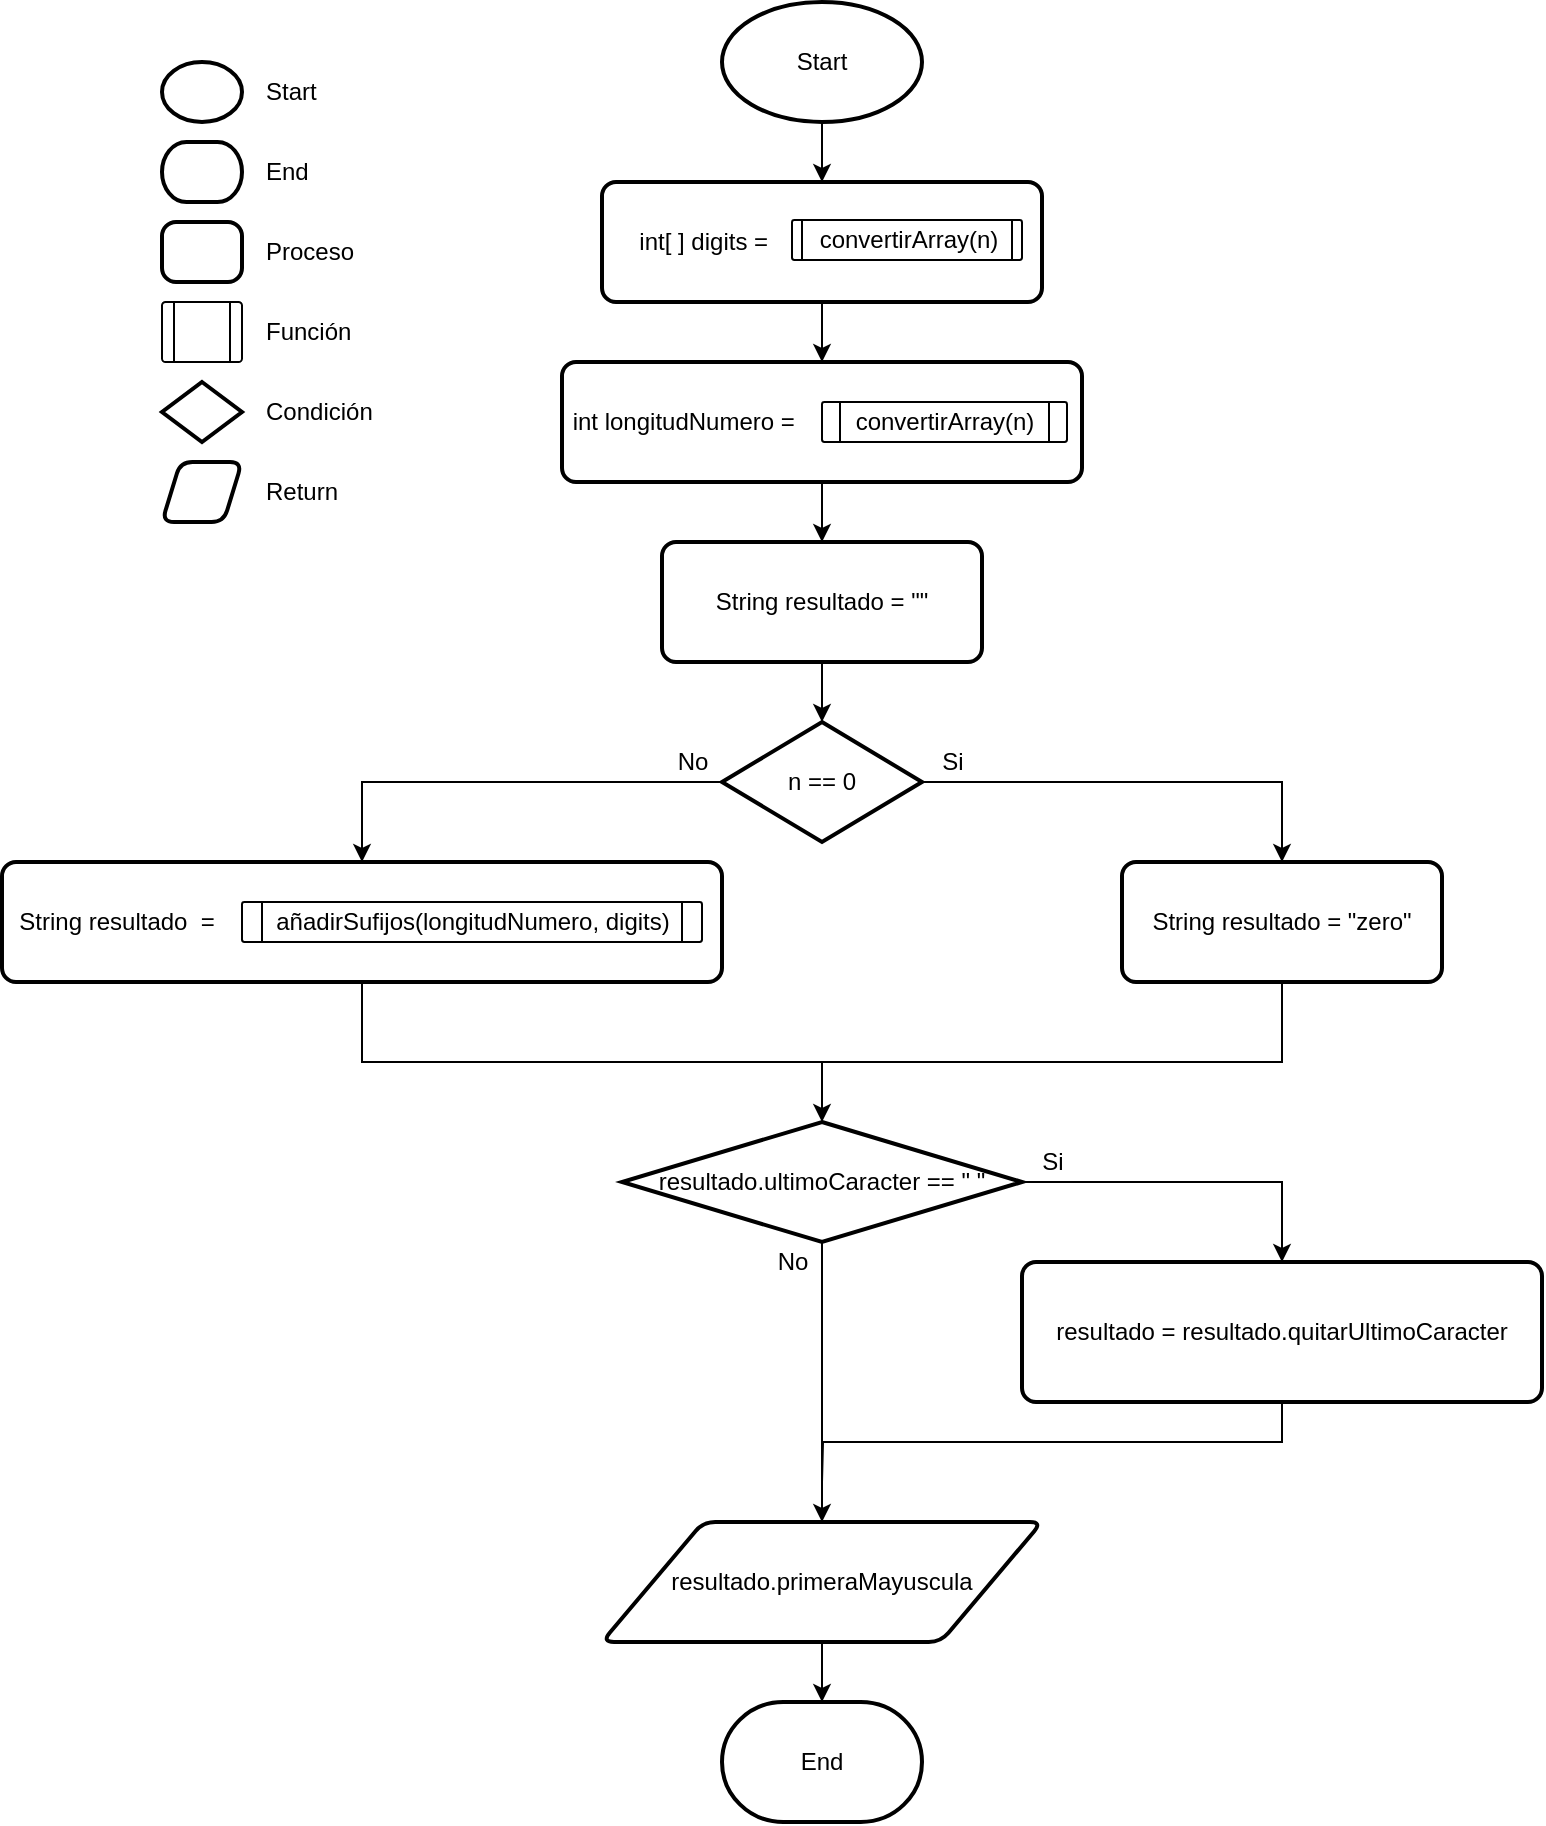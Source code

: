<mxfile version="15.8.3" type="github">
  <diagram id="c4kQ62IUwrZo4tqciYfw" name="Page-1">
    <mxGraphModel dx="2249" dy="791" grid="1" gridSize="10" guides="1" tooltips="1" connect="1" arrows="0" fold="1" page="1" pageScale="1" pageWidth="827" pageHeight="1169" math="0" shadow="0">
      <root>
        <mxCell id="0" />
        <mxCell id="1" parent="0" />
        <mxCell id="O-nu7JSQrFN56u6NZ3is-10" style="edgeStyle=orthogonalEdgeStyle;rounded=0;orthogonalLoop=1;jettySize=auto;html=1;exitX=0.5;exitY=1;exitDx=0;exitDy=0;entryX=0.5;entryY=0;entryDx=0;entryDy=0;" edge="1" parent="1" source="O-nu7JSQrFN56u6NZ3is-2" target="O-nu7JSQrFN56u6NZ3is-7">
          <mxGeometry relative="1" as="geometry" />
        </mxCell>
        <mxCell id="O-nu7JSQrFN56u6NZ3is-2" value="&amp;nbsp;&amp;nbsp;&amp;nbsp;&amp;nbsp; int[ ] digits = " style="rounded=1;whiteSpace=wrap;html=1;absoluteArcSize=1;arcSize=14;strokeWidth=2;align=left;" vertex="1" parent="1">
          <mxGeometry x="30" y="110" width="220" height="60" as="geometry" />
        </mxCell>
        <mxCell id="O-nu7JSQrFN56u6NZ3is-3" value="" style="verticalLabelPosition=bottom;verticalAlign=top;html=1;shape=process;whiteSpace=wrap;rounded=1;size=0.043;arcSize=6;" vertex="1" parent="1">
          <mxGeometry x="125" y="129" width="115" height="20" as="geometry" />
        </mxCell>
        <mxCell id="O-nu7JSQrFN56u6NZ3is-4" value="convertirArray(n)" style="text;html=1;align=center;verticalAlign=middle;resizable=0;points=[];autosize=1;strokeColor=none;fillColor=none;" vertex="1" parent="1">
          <mxGeometry x="132.5" y="129" width="100" height="20" as="geometry" />
        </mxCell>
        <mxCell id="O-nu7JSQrFN56u6NZ3is-6" style="edgeStyle=orthogonalEdgeStyle;rounded=0;orthogonalLoop=1;jettySize=auto;html=1;exitX=0.5;exitY=1;exitDx=0;exitDy=0;exitPerimeter=0;entryX=0.5;entryY=0;entryDx=0;entryDy=0;" edge="1" parent="1" source="O-nu7JSQrFN56u6NZ3is-5" target="O-nu7JSQrFN56u6NZ3is-2">
          <mxGeometry relative="1" as="geometry" />
        </mxCell>
        <mxCell id="O-nu7JSQrFN56u6NZ3is-5" value="Start" style="strokeWidth=2;html=1;shape=mxgraph.flowchart.start_1;whiteSpace=wrap;fillColor=default;align=center;" vertex="1" parent="1">
          <mxGeometry x="90" y="20" width="100" height="60" as="geometry" />
        </mxCell>
        <mxCell id="O-nu7JSQrFN56u6NZ3is-26" style="edgeStyle=orthogonalEdgeStyle;rounded=0;orthogonalLoop=1;jettySize=auto;html=1;exitX=0.5;exitY=1;exitDx=0;exitDy=0;entryX=0.5;entryY=0;entryDx=0;entryDy=0;" edge="1" parent="1" source="O-nu7JSQrFN56u6NZ3is-7" target="O-nu7JSQrFN56u6NZ3is-25">
          <mxGeometry relative="1" as="geometry" />
        </mxCell>
        <mxCell id="O-nu7JSQrFN56u6NZ3is-7" value="&amp;nbsp;int longitudNumero = " style="rounded=1;whiteSpace=wrap;html=1;absoluteArcSize=1;arcSize=14;strokeWidth=2;align=left;" vertex="1" parent="1">
          <mxGeometry x="10" y="200" width="260" height="60" as="geometry" />
        </mxCell>
        <mxCell id="O-nu7JSQrFN56u6NZ3is-8" value="" style="verticalLabelPosition=bottom;verticalAlign=top;html=1;shape=process;whiteSpace=wrap;rounded=1;size=0.077;arcSize=6;" vertex="1" parent="1">
          <mxGeometry x="140" y="220" width="122.5" height="20" as="geometry" />
        </mxCell>
        <mxCell id="O-nu7JSQrFN56u6NZ3is-9" value="convertirArray(n)" style="text;html=1;align=center;verticalAlign=middle;resizable=0;points=[];autosize=1;strokeColor=none;fillColor=none;" vertex="1" parent="1">
          <mxGeometry x="151.25" y="220" width="100" height="20" as="geometry" />
        </mxCell>
        <mxCell id="O-nu7JSQrFN56u6NZ3is-11" value="" style="strokeWidth=2;html=1;shape=mxgraph.flowchart.start_1;whiteSpace=wrap;fillColor=default;align=center;" vertex="1" parent="1">
          <mxGeometry x="-190" y="50" width="40" height="30" as="geometry" />
        </mxCell>
        <mxCell id="O-nu7JSQrFN56u6NZ3is-12" value="" style="strokeWidth=2;html=1;shape=mxgraph.flowchart.terminator;whiteSpace=wrap;fillColor=default;align=center;" vertex="1" parent="1">
          <mxGeometry x="-190" y="90" width="40" height="30" as="geometry" />
        </mxCell>
        <mxCell id="O-nu7JSQrFN56u6NZ3is-13" value="" style="rounded=1;whiteSpace=wrap;html=1;absoluteArcSize=1;arcSize=14;strokeWidth=2;fillColor=default;align=center;" vertex="1" parent="1">
          <mxGeometry x="-190" y="130" width="40" height="30" as="geometry" />
        </mxCell>
        <mxCell id="O-nu7JSQrFN56u6NZ3is-14" value="" style="verticalLabelPosition=bottom;verticalAlign=top;html=1;shape=process;whiteSpace=wrap;rounded=1;size=0.14;arcSize=6;fillColor=default;" vertex="1" parent="1">
          <mxGeometry x="-190" y="170" width="40" height="30" as="geometry" />
        </mxCell>
        <mxCell id="O-nu7JSQrFN56u6NZ3is-15" value="&lt;div align=&quot;left&quot;&gt;Start&lt;/div&gt;" style="text;html=1;align=left;verticalAlign=middle;resizable=0;points=[];autosize=1;strokeColor=none;fillColor=none;" vertex="1" parent="1">
          <mxGeometry x="-140" y="55" width="40" height="20" as="geometry" />
        </mxCell>
        <mxCell id="O-nu7JSQrFN56u6NZ3is-16" value="&lt;div align=&quot;left&quot;&gt;End&lt;/div&gt;" style="text;html=1;align=left;verticalAlign=middle;resizable=0;points=[];autosize=1;strokeColor=none;fillColor=none;" vertex="1" parent="1">
          <mxGeometry x="-140" y="95" width="40" height="20" as="geometry" />
        </mxCell>
        <mxCell id="O-nu7JSQrFN56u6NZ3is-17" value="&lt;div align=&quot;left&quot;&gt;Proceso&lt;/div&gt;" style="text;html=1;align=left;verticalAlign=middle;resizable=0;points=[];autosize=1;strokeColor=none;fillColor=none;" vertex="1" parent="1">
          <mxGeometry x="-140" y="135" width="60" height="20" as="geometry" />
        </mxCell>
        <mxCell id="O-nu7JSQrFN56u6NZ3is-18" value="Función" style="text;html=1;align=left;verticalAlign=middle;resizable=0;points=[];autosize=1;strokeColor=none;fillColor=none;" vertex="1" parent="1">
          <mxGeometry x="-140" y="175" width="60" height="20" as="geometry" />
        </mxCell>
        <mxCell id="O-nu7JSQrFN56u6NZ3is-22" value="" style="strokeWidth=2;html=1;shape=mxgraph.flowchart.decision;whiteSpace=wrap;fillColor=default;align=left;" vertex="1" parent="1">
          <mxGeometry x="-190" y="210" width="40" height="30" as="geometry" />
        </mxCell>
        <mxCell id="O-nu7JSQrFN56u6NZ3is-24" value="Condición" style="text;html=1;align=left;verticalAlign=middle;resizable=0;points=[];autosize=1;strokeColor=none;fillColor=none;" vertex="1" parent="1">
          <mxGeometry x="-140" y="215" width="70" height="20" as="geometry" />
        </mxCell>
        <mxCell id="O-nu7JSQrFN56u6NZ3is-28" style="edgeStyle=orthogonalEdgeStyle;rounded=0;orthogonalLoop=1;jettySize=auto;html=1;exitX=0.5;exitY=1;exitDx=0;exitDy=0;" edge="1" parent="1" source="O-nu7JSQrFN56u6NZ3is-25" target="O-nu7JSQrFN56u6NZ3is-27">
          <mxGeometry relative="1" as="geometry" />
        </mxCell>
        <mxCell id="O-nu7JSQrFN56u6NZ3is-25" value="&lt;div align=&quot;center&quot;&gt;String resultado = &quot;&quot;&lt;/div&gt;" style="rounded=1;whiteSpace=wrap;html=1;absoluteArcSize=1;arcSize=14;strokeWidth=2;fillColor=default;align=center;" vertex="1" parent="1">
          <mxGeometry x="60" y="290" width="160" height="60" as="geometry" />
        </mxCell>
        <mxCell id="O-nu7JSQrFN56u6NZ3is-30" style="edgeStyle=orthogonalEdgeStyle;rounded=0;orthogonalLoop=1;jettySize=auto;html=1;exitX=1;exitY=0.5;exitDx=0;exitDy=0;exitPerimeter=0;entryX=0.5;entryY=0;entryDx=0;entryDy=0;" edge="1" parent="1" source="O-nu7JSQrFN56u6NZ3is-27" target="O-nu7JSQrFN56u6NZ3is-34">
          <mxGeometry relative="1" as="geometry">
            <mxPoint x="250" y="450" as="targetPoint" />
          </mxGeometry>
        </mxCell>
        <mxCell id="O-nu7JSQrFN56u6NZ3is-33" style="edgeStyle=orthogonalEdgeStyle;rounded=0;orthogonalLoop=1;jettySize=auto;html=1;exitX=0;exitY=0.5;exitDx=0;exitDy=0;exitPerimeter=0;entryX=0.5;entryY=0;entryDx=0;entryDy=0;" edge="1" parent="1" source="O-nu7JSQrFN56u6NZ3is-27" target="O-nu7JSQrFN56u6NZ3is-36">
          <mxGeometry relative="1" as="geometry">
            <mxPoint x="20" y="450" as="targetPoint" />
          </mxGeometry>
        </mxCell>
        <mxCell id="O-nu7JSQrFN56u6NZ3is-27" value="n == 0" style="strokeWidth=2;html=1;shape=mxgraph.flowchart.decision;whiteSpace=wrap;fillColor=default;align=center;" vertex="1" parent="1">
          <mxGeometry x="90" y="380" width="100" height="60" as="geometry" />
        </mxCell>
        <mxCell id="O-nu7JSQrFN56u6NZ3is-31" value="Si" style="text;html=1;align=center;verticalAlign=middle;resizable=0;points=[];autosize=1;strokeColor=none;fillColor=none;" vertex="1" parent="1">
          <mxGeometry x="190" y="390" width="30" height="20" as="geometry" />
        </mxCell>
        <mxCell id="O-nu7JSQrFN56u6NZ3is-32" value="No" style="text;html=1;align=center;verticalAlign=middle;resizable=0;points=[];autosize=1;strokeColor=none;fillColor=none;" vertex="1" parent="1">
          <mxGeometry x="60" y="390" width="30" height="20" as="geometry" />
        </mxCell>
        <mxCell id="O-nu7JSQrFN56u6NZ3is-40" style="edgeStyle=orthogonalEdgeStyle;rounded=0;orthogonalLoop=1;jettySize=auto;html=1;exitX=0.5;exitY=1;exitDx=0;exitDy=0;endArrow=none;endFill=0;" edge="1" parent="1">
          <mxGeometry relative="1" as="geometry">
            <mxPoint x="140" y="570" as="targetPoint" />
            <mxPoint x="370" y="480" as="sourcePoint" />
            <Array as="points">
              <mxPoint x="370" y="550" />
              <mxPoint x="140" y="550" />
            </Array>
          </mxGeometry>
        </mxCell>
        <mxCell id="O-nu7JSQrFN56u6NZ3is-34" value="&lt;div align=&quot;center&quot;&gt;String resultado = &quot;zero&quot;&lt;br&gt;&lt;/div&gt;" style="rounded=1;whiteSpace=wrap;html=1;absoluteArcSize=1;arcSize=14;strokeWidth=2;fillColor=default;align=center;" vertex="1" parent="1">
          <mxGeometry x="290" y="450" width="160" height="60" as="geometry" />
        </mxCell>
        <mxCell id="O-nu7JSQrFN56u6NZ3is-39" style="edgeStyle=orthogonalEdgeStyle;rounded=0;orthogonalLoop=1;jettySize=auto;html=1;exitX=0.5;exitY=1;exitDx=0;exitDy=0;entryX=0.5;entryY=0;entryDx=0;entryDy=0;entryPerimeter=0;" edge="1" parent="1" target="O-nu7JSQrFN56u6NZ3is-41">
          <mxGeometry relative="1" as="geometry">
            <mxPoint x="140" y="610" as="targetPoint" />
            <mxPoint x="-90" y="480" as="sourcePoint" />
            <Array as="points">
              <mxPoint x="-90" y="550" />
              <mxPoint x="140" y="550" />
            </Array>
          </mxGeometry>
        </mxCell>
        <mxCell id="O-nu7JSQrFN56u6NZ3is-36" value="&amp;nbsp; String resultado&amp;nbsp; =&amp;nbsp; " style="rounded=1;whiteSpace=wrap;html=1;absoluteArcSize=1;arcSize=14;strokeWidth=2;fillColor=default;align=left;" vertex="1" parent="1">
          <mxGeometry x="-270" y="450" width="360" height="60" as="geometry" />
        </mxCell>
        <mxCell id="O-nu7JSQrFN56u6NZ3is-37" value="" style="verticalLabelPosition=bottom;verticalAlign=top;html=1;shape=process;whiteSpace=wrap;rounded=1;size=0.043;arcSize=6;" vertex="1" parent="1">
          <mxGeometry x="-150" y="470" width="230" height="20" as="geometry" />
        </mxCell>
        <mxCell id="O-nu7JSQrFN56u6NZ3is-38" value="añadirSufijos(longitudNumero, digits)" style="text;html=1;align=center;verticalAlign=middle;resizable=0;points=[];autosize=1;strokeColor=none;fillColor=none;" vertex="1" parent="1">
          <mxGeometry x="-145" y="470" width="220" height="20" as="geometry" />
        </mxCell>
        <mxCell id="O-nu7JSQrFN56u6NZ3is-42" style="edgeStyle=orthogonalEdgeStyle;rounded=0;orthogonalLoop=1;jettySize=auto;html=1;exitX=0.5;exitY=1;exitDx=0;exitDy=0;exitPerimeter=0;endArrow=classic;endFill=1;" edge="1" parent="1" source="O-nu7JSQrFN56u6NZ3is-41" target="O-nu7JSQrFN56u6NZ3is-47">
          <mxGeometry relative="1" as="geometry">
            <mxPoint x="140" y="840" as="targetPoint" />
          </mxGeometry>
        </mxCell>
        <mxCell id="O-nu7JSQrFN56u6NZ3is-43" style="edgeStyle=orthogonalEdgeStyle;rounded=0;orthogonalLoop=1;jettySize=auto;html=1;exitX=1;exitY=0.5;exitDx=0;exitDy=0;exitPerimeter=0;endArrow=classic;endFill=1;entryX=0.5;entryY=0;entryDx=0;entryDy=0;" edge="1" parent="1" source="O-nu7JSQrFN56u6NZ3is-41" target="O-nu7JSQrFN56u6NZ3is-44">
          <mxGeometry relative="1" as="geometry">
            <mxPoint x="320" y="760" as="targetPoint" />
          </mxGeometry>
        </mxCell>
        <mxCell id="O-nu7JSQrFN56u6NZ3is-41" value="&lt;div align=&quot;center&quot;&gt;resultado.ultimoCaracter == &quot; &quot;&lt;br&gt;&lt;/div&gt;" style="strokeWidth=2;html=1;shape=mxgraph.flowchart.decision;whiteSpace=wrap;fillColor=default;align=center;" vertex="1" parent="1">
          <mxGeometry x="40" y="580" width="200" height="60" as="geometry" />
        </mxCell>
        <mxCell id="O-nu7JSQrFN56u6NZ3is-48" style="edgeStyle=orthogonalEdgeStyle;rounded=0;orthogonalLoop=1;jettySize=auto;html=1;exitX=0.5;exitY=1;exitDx=0;exitDy=0;endArrow=none;endFill=0;" edge="1" parent="1" source="O-nu7JSQrFN56u6NZ3is-44">
          <mxGeometry relative="1" as="geometry">
            <mxPoint x="140" y="760" as="targetPoint" />
          </mxGeometry>
        </mxCell>
        <mxCell id="O-nu7JSQrFN56u6NZ3is-44" value="resultado = resultado.quitarUltimoCaracter" style="rounded=1;whiteSpace=wrap;html=1;absoluteArcSize=1;arcSize=14;strokeWidth=2;fillColor=default;align=center;" vertex="1" parent="1">
          <mxGeometry x="240" y="650" width="260" height="70" as="geometry" />
        </mxCell>
        <mxCell id="O-nu7JSQrFN56u6NZ3is-45" value="" style="shape=parallelogram;html=1;strokeWidth=2;perimeter=parallelogramPerimeter;whiteSpace=wrap;rounded=1;arcSize=12;size=0.23;fillColor=default;align=center;" vertex="1" parent="1">
          <mxGeometry x="-190" y="250" width="40" height="30" as="geometry" />
        </mxCell>
        <mxCell id="O-nu7JSQrFN56u6NZ3is-46" value="Return" style="text;html=1;align=left;verticalAlign=middle;resizable=0;points=[];autosize=1;strokeColor=none;fillColor=none;" vertex="1" parent="1">
          <mxGeometry x="-140" y="255" width="50" height="20" as="geometry" />
        </mxCell>
        <mxCell id="O-nu7JSQrFN56u6NZ3is-50" style="edgeStyle=orthogonalEdgeStyle;rounded=0;orthogonalLoop=1;jettySize=auto;html=1;exitX=0.5;exitY=1;exitDx=0;exitDy=0;entryX=0.5;entryY=0;entryDx=0;entryDy=0;entryPerimeter=0;endArrow=classic;endFill=1;" edge="1" parent="1" source="O-nu7JSQrFN56u6NZ3is-47" target="O-nu7JSQrFN56u6NZ3is-49">
          <mxGeometry relative="1" as="geometry" />
        </mxCell>
        <mxCell id="O-nu7JSQrFN56u6NZ3is-47" value="resultado.primeraMayuscula" style="shape=parallelogram;html=1;strokeWidth=2;perimeter=parallelogramPerimeter;whiteSpace=wrap;rounded=1;arcSize=12;size=0.23;fillColor=default;align=center;" vertex="1" parent="1">
          <mxGeometry x="30" y="780" width="220" height="60" as="geometry" />
        </mxCell>
        <mxCell id="O-nu7JSQrFN56u6NZ3is-49" value="End" style="strokeWidth=2;html=1;shape=mxgraph.flowchart.terminator;whiteSpace=wrap;fillColor=default;align=center;" vertex="1" parent="1">
          <mxGeometry x="90" y="870" width="100" height="60" as="geometry" />
        </mxCell>
        <mxCell id="O-nu7JSQrFN56u6NZ3is-51" value="&lt;div&gt;Si&lt;/div&gt;" style="text;html=1;align=center;verticalAlign=middle;resizable=0;points=[];autosize=1;strokeColor=none;fillColor=none;" vertex="1" parent="1">
          <mxGeometry x="240" y="590" width="30" height="20" as="geometry" />
        </mxCell>
        <mxCell id="O-nu7JSQrFN56u6NZ3is-52" value="&lt;div&gt;No&lt;/div&gt;" style="text;html=1;align=center;verticalAlign=middle;resizable=0;points=[];autosize=1;strokeColor=none;fillColor=none;" vertex="1" parent="1">
          <mxGeometry x="110" y="640" width="30" height="20" as="geometry" />
        </mxCell>
      </root>
    </mxGraphModel>
  </diagram>
</mxfile>
